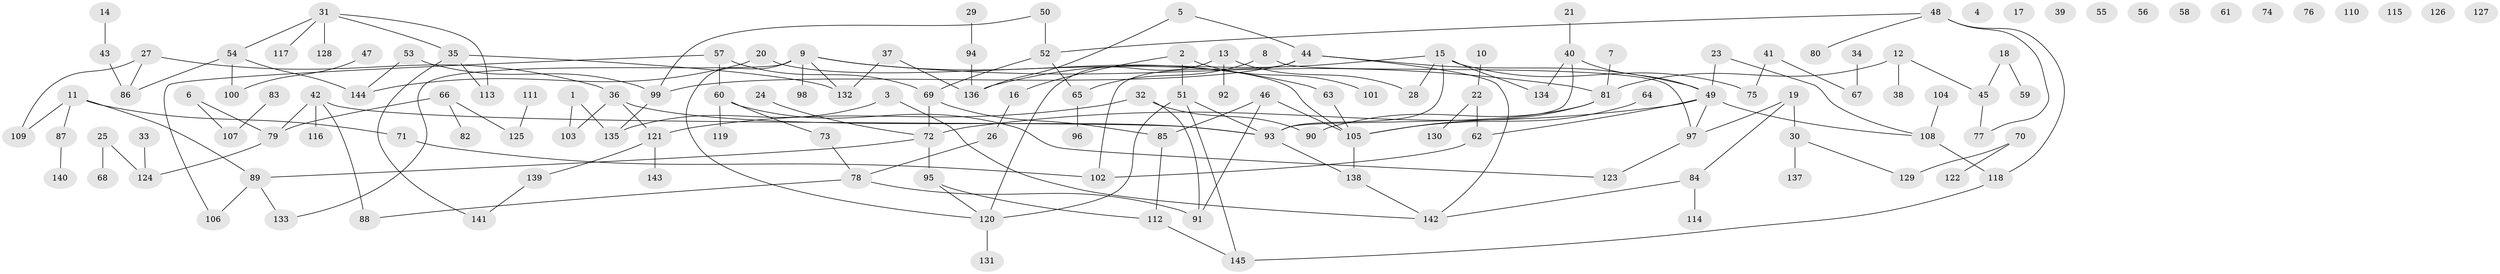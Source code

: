// coarse degree distribution, {0: 0.12871287128712872, 2: 0.2376237623762376, 1: 0.25742574257425743, 4: 0.10891089108910891, 3: 0.12871287128712872, 6: 0.039603960396039604, 5: 0.07920792079207921, 7: 0.009900990099009901, 8: 0.009900990099009901}
// Generated by graph-tools (version 1.1) at 2025/42/03/04/25 21:42:31]
// undirected, 145 vertices, 167 edges
graph export_dot {
graph [start="1"]
  node [color=gray90,style=filled];
  1;
  2;
  3;
  4;
  5;
  6;
  7;
  8;
  9;
  10;
  11;
  12;
  13;
  14;
  15;
  16;
  17;
  18;
  19;
  20;
  21;
  22;
  23;
  24;
  25;
  26;
  27;
  28;
  29;
  30;
  31;
  32;
  33;
  34;
  35;
  36;
  37;
  38;
  39;
  40;
  41;
  42;
  43;
  44;
  45;
  46;
  47;
  48;
  49;
  50;
  51;
  52;
  53;
  54;
  55;
  56;
  57;
  58;
  59;
  60;
  61;
  62;
  63;
  64;
  65;
  66;
  67;
  68;
  69;
  70;
  71;
  72;
  73;
  74;
  75;
  76;
  77;
  78;
  79;
  80;
  81;
  82;
  83;
  84;
  85;
  86;
  87;
  88;
  89;
  90;
  91;
  92;
  93;
  94;
  95;
  96;
  97;
  98;
  99;
  100;
  101;
  102;
  103;
  104;
  105;
  106;
  107;
  108;
  109;
  110;
  111;
  112;
  113;
  114;
  115;
  116;
  117;
  118;
  119;
  120;
  121;
  122;
  123;
  124;
  125;
  126;
  127;
  128;
  129;
  130;
  131;
  132;
  133;
  134;
  135;
  136;
  137;
  138;
  139;
  140;
  141;
  142;
  143;
  144;
  145;
  1 -- 103;
  1 -- 135;
  2 -- 16;
  2 -- 51;
  2 -- 101;
  3 -- 135;
  3 -- 142;
  5 -- 44;
  5 -- 136;
  6 -- 79;
  6 -- 107;
  7 -- 81;
  8 -- 65;
  8 -- 97;
  9 -- 63;
  9 -- 81;
  9 -- 98;
  9 -- 120;
  9 -- 132;
  9 -- 133;
  10 -- 22;
  11 -- 71;
  11 -- 87;
  11 -- 89;
  11 -- 109;
  12 -- 38;
  12 -- 45;
  12 -- 81;
  13 -- 28;
  13 -- 92;
  13 -- 120;
  14 -- 43;
  15 -- 28;
  15 -- 75;
  15 -- 93;
  15 -- 134;
  15 -- 136;
  16 -- 26;
  18 -- 45;
  18 -- 59;
  19 -- 30;
  19 -- 84;
  19 -- 97;
  20 -- 105;
  20 -- 144;
  21 -- 40;
  22 -- 62;
  22 -- 130;
  23 -- 49;
  23 -- 108;
  24 -- 72;
  25 -- 68;
  25 -- 124;
  26 -- 78;
  27 -- 36;
  27 -- 86;
  27 -- 109;
  29 -- 94;
  30 -- 129;
  30 -- 137;
  31 -- 35;
  31 -- 54;
  31 -- 113;
  31 -- 117;
  31 -- 128;
  32 -- 90;
  32 -- 91;
  32 -- 121;
  33 -- 124;
  34 -- 67;
  35 -- 113;
  35 -- 132;
  35 -- 141;
  36 -- 93;
  36 -- 103;
  36 -- 121;
  37 -- 132;
  37 -- 136;
  40 -- 49;
  40 -- 93;
  40 -- 134;
  41 -- 67;
  41 -- 75;
  42 -- 79;
  42 -- 88;
  42 -- 93;
  42 -- 116;
  43 -- 86;
  44 -- 49;
  44 -- 99;
  44 -- 102;
  44 -- 142;
  45 -- 77;
  46 -- 85;
  46 -- 91;
  46 -- 105;
  47 -- 100;
  48 -- 52;
  48 -- 77;
  48 -- 80;
  48 -- 118;
  49 -- 62;
  49 -- 72;
  49 -- 97;
  49 -- 108;
  50 -- 52;
  50 -- 99;
  51 -- 93;
  51 -- 120;
  51 -- 145;
  52 -- 65;
  52 -- 69;
  53 -- 99;
  53 -- 144;
  54 -- 86;
  54 -- 100;
  54 -- 144;
  57 -- 60;
  57 -- 69;
  57 -- 106;
  60 -- 73;
  60 -- 119;
  60 -- 123;
  62 -- 102;
  63 -- 105;
  64 -- 105;
  65 -- 96;
  66 -- 79;
  66 -- 82;
  66 -- 125;
  69 -- 72;
  69 -- 85;
  70 -- 122;
  70 -- 129;
  71 -- 102;
  72 -- 89;
  72 -- 95;
  73 -- 78;
  78 -- 88;
  78 -- 91;
  79 -- 124;
  81 -- 90;
  81 -- 105;
  83 -- 107;
  84 -- 114;
  84 -- 142;
  85 -- 112;
  87 -- 140;
  89 -- 106;
  89 -- 133;
  93 -- 138;
  94 -- 136;
  95 -- 112;
  95 -- 120;
  97 -- 123;
  99 -- 135;
  104 -- 108;
  105 -- 138;
  108 -- 118;
  111 -- 125;
  112 -- 145;
  118 -- 145;
  120 -- 131;
  121 -- 139;
  121 -- 143;
  138 -- 142;
  139 -- 141;
}
